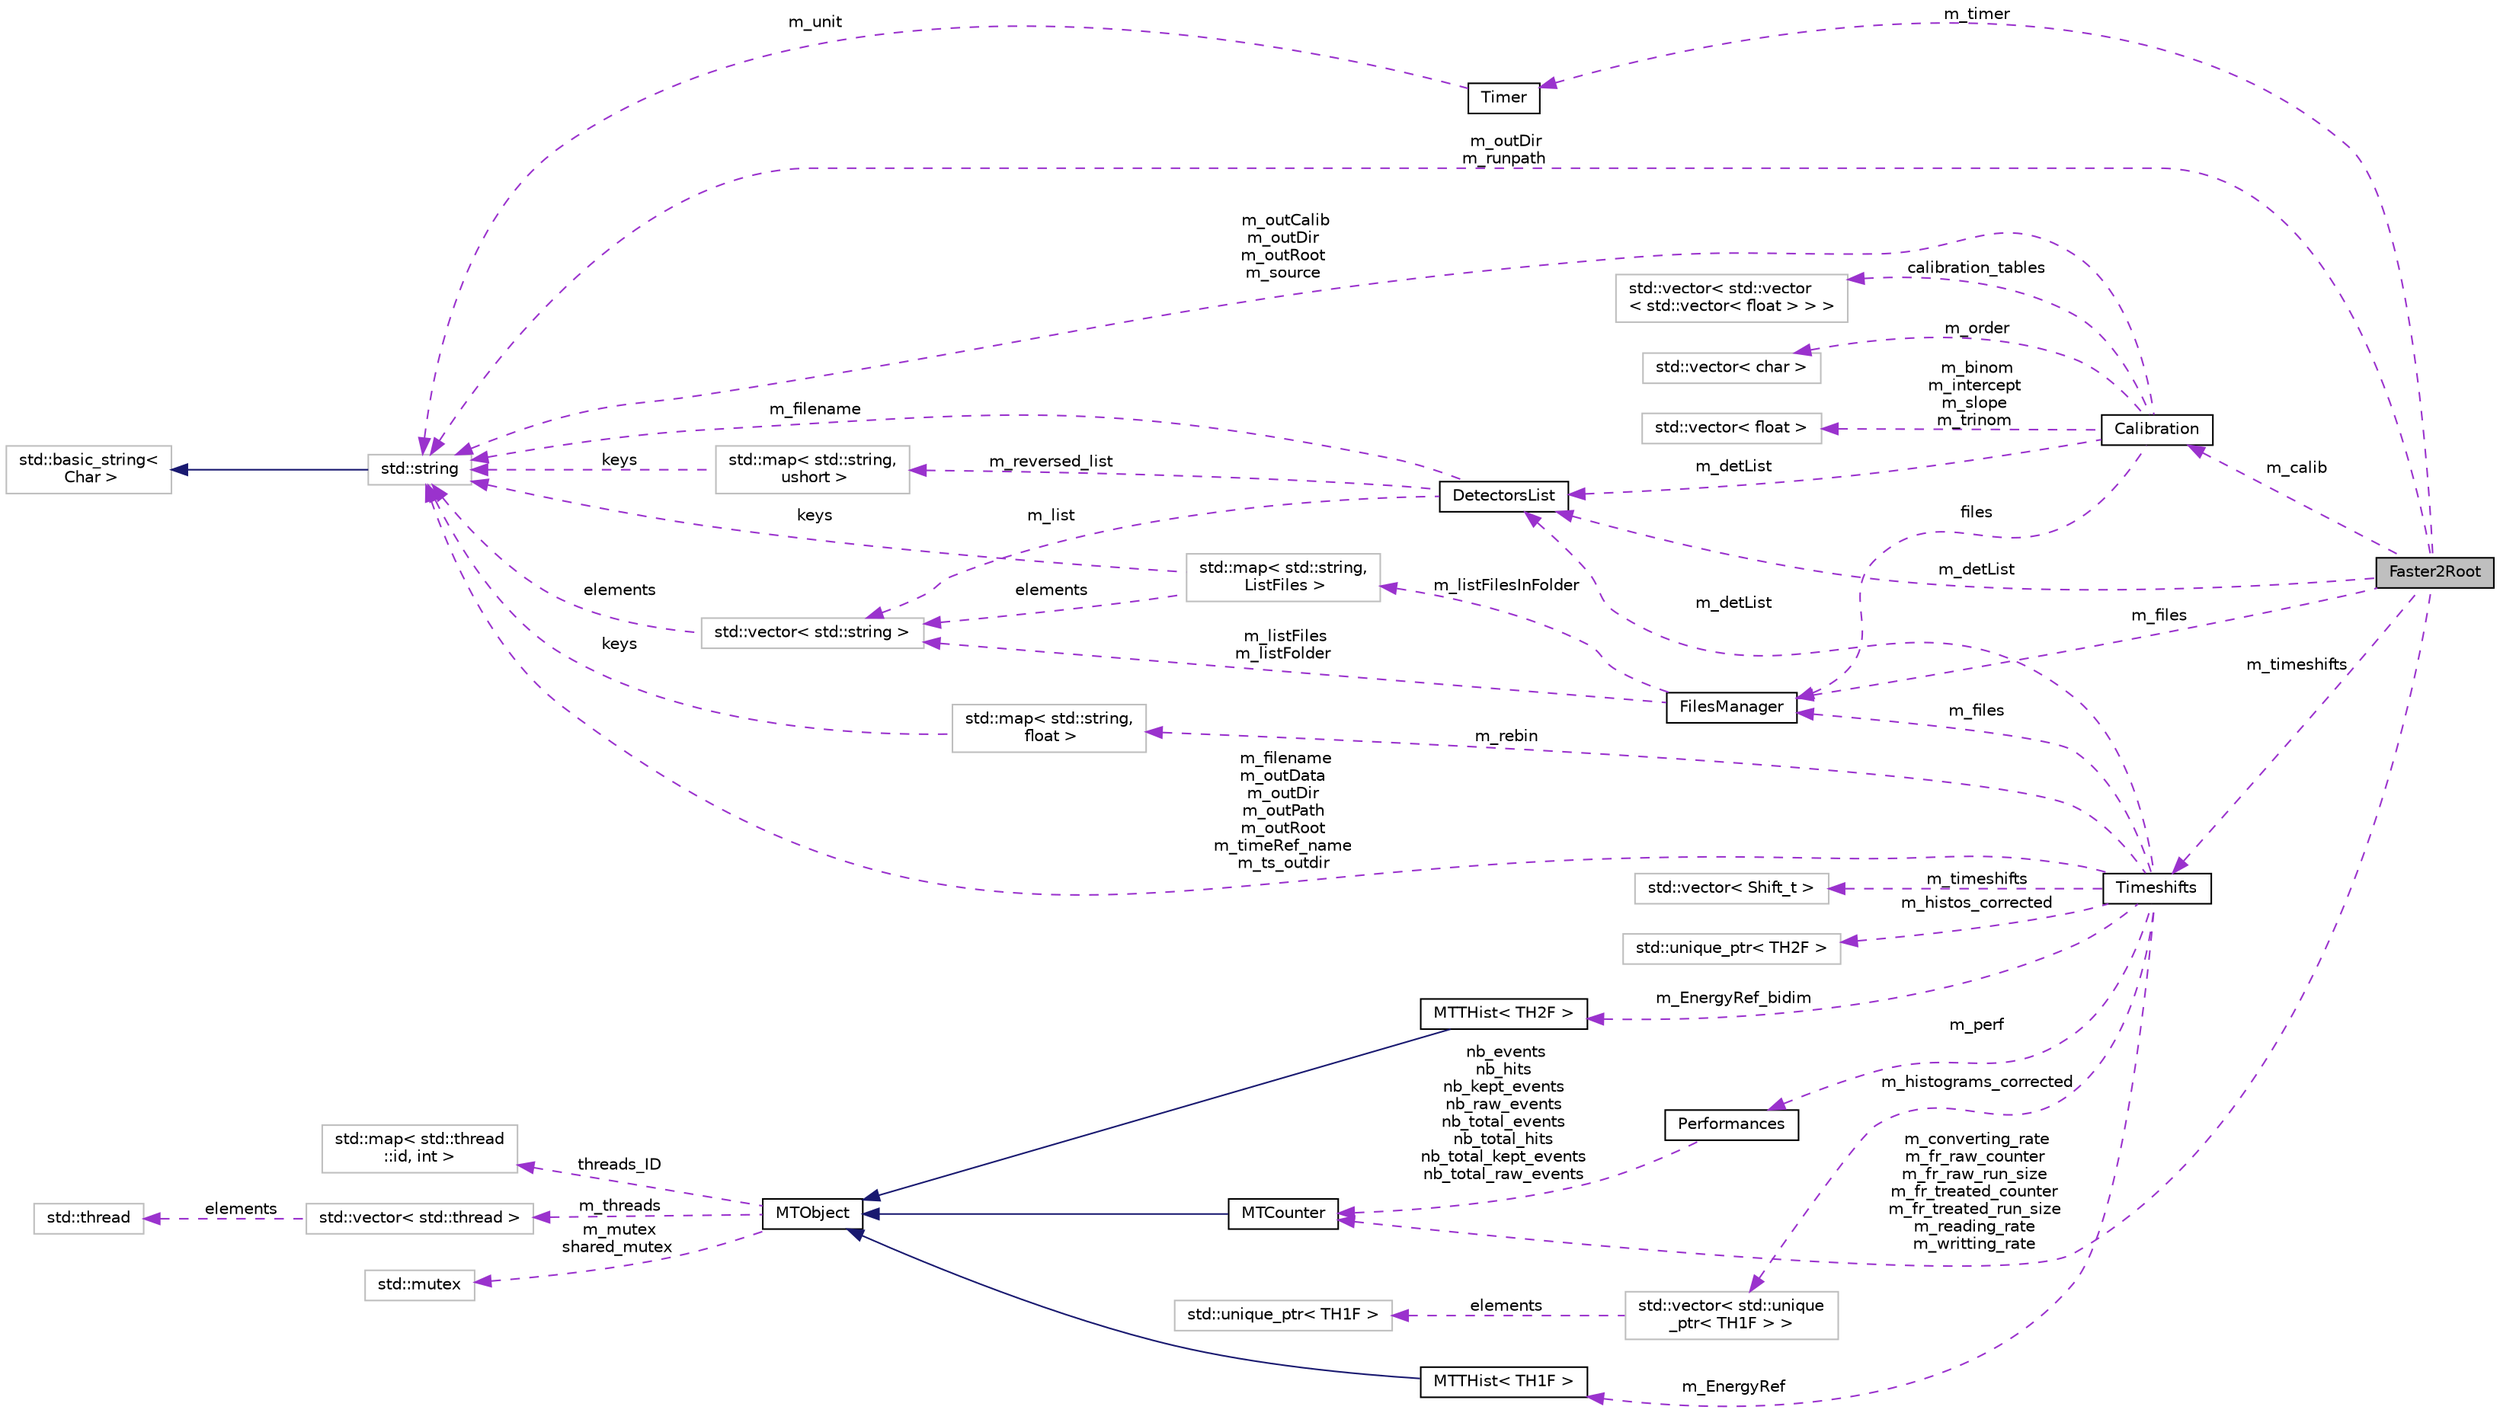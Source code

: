 digraph "Faster2Root"
{
 // LATEX_PDF_SIZE
  edge [fontname="Helvetica",fontsize="10",labelfontname="Helvetica",labelfontsize="10"];
  node [fontname="Helvetica",fontsize="10",shape=record];
  rankdir="LR";
  Node1 [label="Faster2Root",height=0.2,width=0.4,color="black", fillcolor="grey75", style="filled", fontcolor="black",tooltip=" "];
  Node2 -> Node1 [dir="back",color="darkorchid3",fontsize="10",style="dashed",label=" m_timeshifts" ,fontname="Helvetica"];
  Node2 [label="Timeshifts",height=0.2,width=0.4,color="black", fillcolor="white", style="filled",URL="$class_timeshifts.html",tooltip=" "];
  Node3 -> Node2 [dir="back",color="darkorchid3",fontsize="10",style="dashed",label=" m_histos_corrected" ,fontname="Helvetica"];
  Node3 [label="std::unique_ptr\< TH2F \>",height=0.2,width=0.4,color="grey75", fillcolor="white", style="filled",tooltip=" "];
  Node4 -> Node2 [dir="back",color="darkorchid3",fontsize="10",style="dashed",label=" m_histograms_corrected" ,fontname="Helvetica"];
  Node4 [label="std::vector\< std::unique\l_ptr\< TH1F \> \>",height=0.2,width=0.4,color="grey75", fillcolor="white", style="filled",tooltip=" "];
  Node5 -> Node4 [dir="back",color="darkorchid3",fontsize="10",style="dashed",label=" elements" ,fontname="Helvetica"];
  Node5 [label="std::unique_ptr\< TH1F \>",height=0.2,width=0.4,color="grey75", fillcolor="white", style="filled",tooltip=" "];
  Node6 -> Node2 [dir="back",color="darkorchid3",fontsize="10",style="dashed",label=" m_detList" ,fontname="Helvetica"];
  Node6 [label="DetectorsList",height=0.2,width=0.4,color="black", fillcolor="white", style="filled",URL="$class_detectors_list.html",tooltip=" "];
  Node7 -> Node6 [dir="back",color="darkorchid3",fontsize="10",style="dashed",label=" m_filename" ,fontname="Helvetica"];
  Node7 [label="std::string",height=0.2,width=0.4,color="grey75", fillcolor="white", style="filled",tooltip=" "];
  Node8 -> Node7 [dir="back",color="midnightblue",fontsize="10",style="solid",fontname="Helvetica"];
  Node8 [label="std::basic_string\<\l Char \>",height=0.2,width=0.4,color="grey75", fillcolor="white", style="filled",tooltip=" "];
  Node9 -> Node6 [dir="back",color="darkorchid3",fontsize="10",style="dashed",label=" m_list" ,fontname="Helvetica"];
  Node9 [label="std::vector\< std::string \>",height=0.2,width=0.4,color="grey75", fillcolor="white", style="filled",tooltip=" "];
  Node7 -> Node9 [dir="back",color="darkorchid3",fontsize="10",style="dashed",label=" elements" ,fontname="Helvetica"];
  Node10 -> Node6 [dir="back",color="darkorchid3",fontsize="10",style="dashed",label=" m_reversed_list" ,fontname="Helvetica"];
  Node10 [label="std::map\< std::string,\l ushort \>",height=0.2,width=0.4,color="grey75", fillcolor="white", style="filled",tooltip=" "];
  Node7 -> Node10 [dir="back",color="darkorchid3",fontsize="10",style="dashed",label=" keys" ,fontname="Helvetica"];
  Node11 -> Node2 [dir="back",color="darkorchid3",fontsize="10",style="dashed",label=" m_perf" ,fontname="Helvetica"];
  Node11 [label="Performances",height=0.2,width=0.4,color="black", fillcolor="white", style="filled",URL="$class_performances.html",tooltip=" "];
  Node12 -> Node11 [dir="back",color="darkorchid3",fontsize="10",style="dashed",label=" nb_events\nnb_hits\nnb_kept_events\nnb_raw_events\nnb_total_events\nnb_total_hits\nnb_total_kept_events\nnb_total_raw_events" ,fontname="Helvetica"];
  Node12 [label="MTCounter",height=0.2,width=0.4,color="black", fillcolor="white", style="filled",URL="$class_m_t_counter.html",tooltip=" "];
  Node13 -> Node12 [dir="back",color="midnightblue",fontsize="10",style="solid",fontname="Helvetica"];
  Node13 [label="MTObject",height=0.2,width=0.4,color="black", fillcolor="white", style="filled",URL="$class_m_t_object.html",tooltip=" "];
  Node14 -> Node13 [dir="back",color="darkorchid3",fontsize="10",style="dashed",label=" threads_ID" ,fontname="Helvetica"];
  Node14 [label="std::map\< std::thread\l::id, int \>",height=0.2,width=0.4,color="grey75", fillcolor="white", style="filled",tooltip=" "];
  Node15 -> Node13 [dir="back",color="darkorchid3",fontsize="10",style="dashed",label=" m_threads" ,fontname="Helvetica"];
  Node15 [label="std::vector\< std::thread \>",height=0.2,width=0.4,color="grey75", fillcolor="white", style="filled",tooltip=" "];
  Node16 -> Node15 [dir="back",color="darkorchid3",fontsize="10",style="dashed",label=" elements" ,fontname="Helvetica"];
  Node16 [label="std::thread",height=0.2,width=0.4,color="grey75", fillcolor="white", style="filled",tooltip=" "];
  Node17 -> Node13 [dir="back",color="darkorchid3",fontsize="10",style="dashed",label=" m_mutex\nshared_mutex" ,fontname="Helvetica"];
  Node17 [label="std::mutex",height=0.2,width=0.4,color="grey75", fillcolor="white", style="filled",tooltip=" "];
  Node18 -> Node2 [dir="back",color="darkorchid3",fontsize="10",style="dashed",label=" m_rebin" ,fontname="Helvetica"];
  Node18 [label="std::map\< std::string,\l float \>",height=0.2,width=0.4,color="grey75", fillcolor="white", style="filled",tooltip=" "];
  Node7 -> Node18 [dir="back",color="darkorchid3",fontsize="10",style="dashed",label=" keys" ,fontname="Helvetica"];
  Node7 -> Node2 [dir="back",color="darkorchid3",fontsize="10",style="dashed",label=" m_filename\nm_outData\nm_outDir\nm_outPath\nm_outRoot\nm_timeRef_name\nm_ts_outdir" ,fontname="Helvetica"];
  Node19 -> Node2 [dir="back",color="darkorchid3",fontsize="10",style="dashed",label=" m_timeshifts" ,fontname="Helvetica"];
  Node19 [label="std::vector\< Shift_t \>",height=0.2,width=0.4,color="grey75", fillcolor="white", style="filled",tooltip=" "];
  Node20 -> Node2 [dir="back",color="darkorchid3",fontsize="10",style="dashed",label=" m_files" ,fontname="Helvetica"];
  Node20 [label="FilesManager",height=0.2,width=0.4,color="black", fillcolor="white", style="filled",URL="$class_files_manager.html",tooltip=" "];
  Node21 -> Node20 [dir="back",color="darkorchid3",fontsize="10",style="dashed",label=" m_listFilesInFolder" ,fontname="Helvetica"];
  Node21 [label="std::map\< std::string,\l ListFiles \>",height=0.2,width=0.4,color="grey75", fillcolor="white", style="filled",tooltip=" "];
  Node7 -> Node21 [dir="back",color="darkorchid3",fontsize="10",style="dashed",label=" keys" ,fontname="Helvetica"];
  Node9 -> Node21 [dir="back",color="darkorchid3",fontsize="10",style="dashed",label=" elements" ,fontname="Helvetica"];
  Node9 -> Node20 [dir="back",color="darkorchid3",fontsize="10",style="dashed",label=" m_listFiles\nm_listFolder" ,fontname="Helvetica"];
  Node22 -> Node2 [dir="back",color="darkorchid3",fontsize="10",style="dashed",label=" m_EnergyRef" ,fontname="Helvetica"];
  Node22 [label="MTTHist\< TH1F \>",height=0.2,width=0.4,color="black", fillcolor="white", style="filled",URL="$class_m_t_t_hist.html",tooltip=" "];
  Node13 -> Node22 [dir="back",color="midnightblue",fontsize="10",style="solid",fontname="Helvetica"];
  Node23 -> Node2 [dir="back",color="darkorchid3",fontsize="10",style="dashed",label=" m_EnergyRef_bidim" ,fontname="Helvetica"];
  Node23 [label="MTTHist\< TH2F \>",height=0.2,width=0.4,color="black", fillcolor="white", style="filled",URL="$class_m_t_t_hist.html",tooltip=" "];
  Node13 -> Node23 [dir="back",color="midnightblue",fontsize="10",style="solid",fontname="Helvetica"];
  Node6 -> Node1 [dir="back",color="darkorchid3",fontsize="10",style="dashed",label=" m_detList" ,fontname="Helvetica"];
  Node12 -> Node1 [dir="back",color="darkorchid3",fontsize="10",style="dashed",label=" m_converting_rate\nm_fr_raw_counter\nm_fr_raw_run_size\nm_fr_treated_counter\nm_fr_treated_run_size\nm_reading_rate\nm_writting_rate" ,fontname="Helvetica"];
  Node7 -> Node1 [dir="back",color="darkorchid3",fontsize="10",style="dashed",label=" m_outDir\nm_runpath" ,fontname="Helvetica"];
  Node20 -> Node1 [dir="back",color="darkorchid3",fontsize="10",style="dashed",label=" m_files" ,fontname="Helvetica"];
  Node24 -> Node1 [dir="back",color="darkorchid3",fontsize="10",style="dashed",label=" m_calib" ,fontname="Helvetica"];
  Node24 [label="Calibration",height=0.2,width=0.4,color="black", fillcolor="white", style="filled",URL="$class_calibration.html",tooltip=" "];
  Node25 -> Node24 [dir="back",color="darkorchid3",fontsize="10",style="dashed",label=" m_order" ,fontname="Helvetica"];
  Node25 [label="std::vector\< char \>",height=0.2,width=0.4,color="grey75", fillcolor="white", style="filled",tooltip=" "];
  Node6 -> Node24 [dir="back",color="darkorchid3",fontsize="10",style="dashed",label=" m_detList" ,fontname="Helvetica"];
  Node7 -> Node24 [dir="back",color="darkorchid3",fontsize="10",style="dashed",label=" m_outCalib\nm_outDir\nm_outRoot\nm_source" ,fontname="Helvetica"];
  Node26 -> Node24 [dir="back",color="darkorchid3",fontsize="10",style="dashed",label=" m_binom\nm_intercept\nm_slope\nm_trinom" ,fontname="Helvetica"];
  Node26 [label="std::vector\< float \>",height=0.2,width=0.4,color="grey75", fillcolor="white", style="filled",tooltip=" "];
  Node20 -> Node24 [dir="back",color="darkorchid3",fontsize="10",style="dashed",label=" files" ,fontname="Helvetica"];
  Node27 -> Node24 [dir="back",color="darkorchid3",fontsize="10",style="dashed",label=" calibration_tables" ,fontname="Helvetica"];
  Node27 [label="std::vector\< std::vector\l\< std::vector\< float \> \> \>",height=0.2,width=0.4,color="grey75", fillcolor="white", style="filled",tooltip=" "];
  Node28 -> Node1 [dir="back",color="darkorchid3",fontsize="10",style="dashed",label=" m_timer" ,fontname="Helvetica"];
  Node28 [label="Timer",height=0.2,width=0.4,color="black", fillcolor="white", style="filled",URL="$class_timer.html",tooltip=" "];
  Node7 -> Node28 [dir="back",color="darkorchid3",fontsize="10",style="dashed",label=" m_unit" ,fontname="Helvetica"];
}
